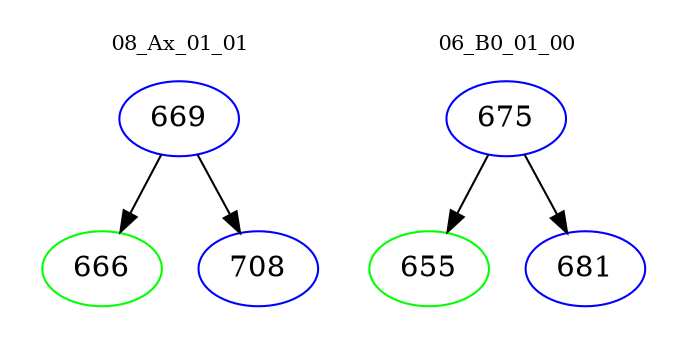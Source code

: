 digraph{
subgraph cluster_0 {
color = white
label = "08_Ax_01_01";
fontsize=10;
T0_669 [label="669", color="blue"]
T0_669 -> T0_666 [color="black"]
T0_666 [label="666", color="green"]
T0_669 -> T0_708 [color="black"]
T0_708 [label="708", color="blue"]
}
subgraph cluster_1 {
color = white
label = "06_B0_01_00";
fontsize=10;
T1_675 [label="675", color="blue"]
T1_675 -> T1_655 [color="black"]
T1_655 [label="655", color="green"]
T1_675 -> T1_681 [color="black"]
T1_681 [label="681", color="blue"]
}
}
